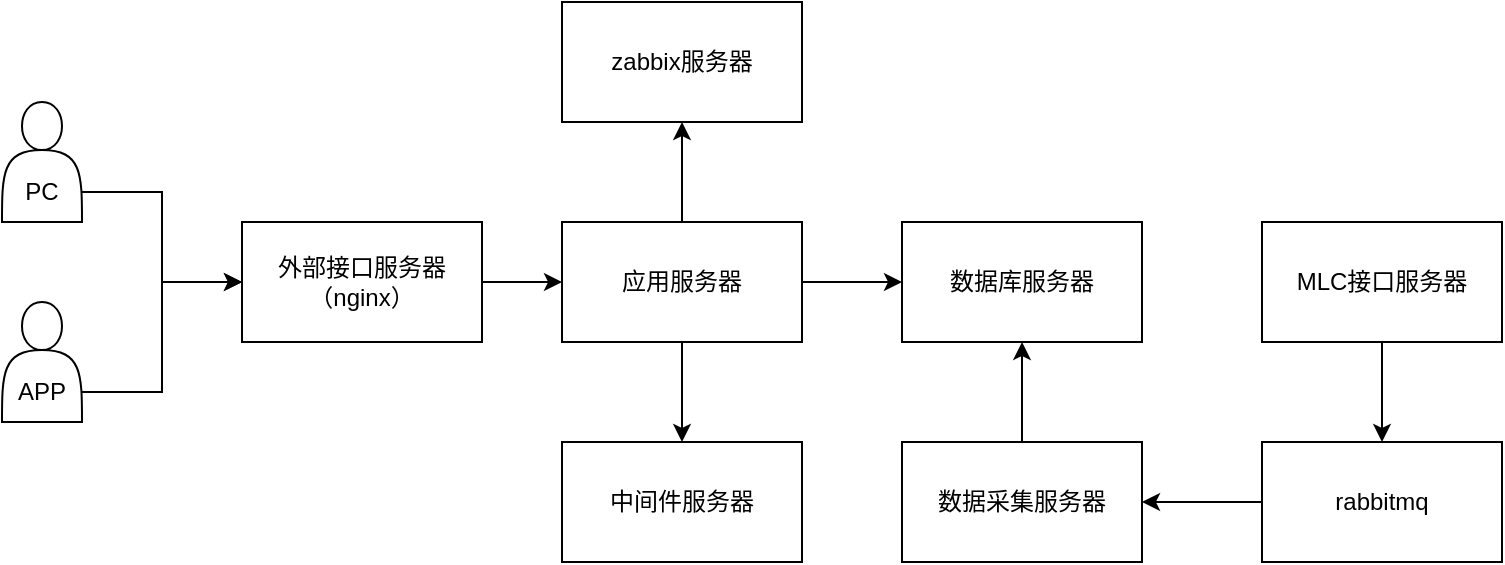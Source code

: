 <mxfile version="28.1.0">
  <diagram name="第 1 页" id="2RuyThAEhglJxkFxUV0l">
    <mxGraphModel dx="1418" dy="756" grid="1" gridSize="10" guides="1" tooltips="1" connect="1" arrows="1" fold="1" page="1" pageScale="1" pageWidth="3300" pageHeight="4681" math="0" shadow="0">
      <root>
        <mxCell id="0" />
        <mxCell id="1" parent="0" />
        <mxCell id="gB7zuMHjYKNp1GyttsT9-7" style="edgeStyle=orthogonalEdgeStyle;rounded=0;orthogonalLoop=1;jettySize=auto;html=1;exitX=1;exitY=0.75;exitDx=0;exitDy=0;" parent="1" source="gB7zuMHjYKNp1GyttsT9-4" target="gB7zuMHjYKNp1GyttsT9-6" edge="1">
          <mxGeometry relative="1" as="geometry" />
        </mxCell>
        <mxCell id="gB7zuMHjYKNp1GyttsT9-4" value="&lt;div&gt;&lt;br&gt;&lt;/div&gt;&lt;div&gt;&lt;br&gt;&lt;/div&gt;PC" style="shape=actor;whiteSpace=wrap;html=1;" parent="1" vertex="1">
          <mxGeometry x="110" y="170" width="40" height="60" as="geometry" />
        </mxCell>
        <mxCell id="gB7zuMHjYKNp1GyttsT9-8" style="edgeStyle=orthogonalEdgeStyle;rounded=0;orthogonalLoop=1;jettySize=auto;html=1;exitX=1;exitY=0.75;exitDx=0;exitDy=0;" parent="1" source="gB7zuMHjYKNp1GyttsT9-5" target="gB7zuMHjYKNp1GyttsT9-6" edge="1">
          <mxGeometry relative="1" as="geometry" />
        </mxCell>
        <mxCell id="gB7zuMHjYKNp1GyttsT9-5" value="&lt;div&gt;&lt;br&gt;&lt;/div&gt;&lt;div&gt;&lt;br&gt;&lt;/div&gt;APP" style="shape=actor;whiteSpace=wrap;html=1;" parent="1" vertex="1">
          <mxGeometry x="110" y="270" width="40" height="60" as="geometry" />
        </mxCell>
        <mxCell id="gB7zuMHjYKNp1GyttsT9-10" style="edgeStyle=orthogonalEdgeStyle;rounded=0;orthogonalLoop=1;jettySize=auto;html=1;" parent="1" source="gB7zuMHjYKNp1GyttsT9-6" target="gB7zuMHjYKNp1GyttsT9-9" edge="1">
          <mxGeometry relative="1" as="geometry" />
        </mxCell>
        <mxCell id="gB7zuMHjYKNp1GyttsT9-6" value="外部接口服务器（nginx）" style="rounded=0;whiteSpace=wrap;html=1;" parent="1" vertex="1">
          <mxGeometry x="230" y="230" width="120" height="60" as="geometry" />
        </mxCell>
        <mxCell id="gB7zuMHjYKNp1GyttsT9-12" style="edgeStyle=orthogonalEdgeStyle;rounded=0;orthogonalLoop=1;jettySize=auto;html=1;" parent="1" source="gB7zuMHjYKNp1GyttsT9-9" target="gB7zuMHjYKNp1GyttsT9-11" edge="1">
          <mxGeometry relative="1" as="geometry" />
        </mxCell>
        <mxCell id="gB7zuMHjYKNp1GyttsT9-14" style="edgeStyle=orthogonalEdgeStyle;rounded=0;orthogonalLoop=1;jettySize=auto;html=1;entryX=0.5;entryY=1;entryDx=0;entryDy=0;" parent="1" source="gB7zuMHjYKNp1GyttsT9-9" target="gB7zuMHjYKNp1GyttsT9-13" edge="1">
          <mxGeometry relative="1" as="geometry" />
        </mxCell>
        <mxCell id="gB7zuMHjYKNp1GyttsT9-16" style="edgeStyle=orthogonalEdgeStyle;rounded=0;orthogonalLoop=1;jettySize=auto;html=1;" parent="1" source="gB7zuMHjYKNp1GyttsT9-9" target="gB7zuMHjYKNp1GyttsT9-15" edge="1">
          <mxGeometry relative="1" as="geometry" />
        </mxCell>
        <mxCell id="gB7zuMHjYKNp1GyttsT9-9" value="应用服务器" style="rounded=0;whiteSpace=wrap;html=1;" parent="1" vertex="1">
          <mxGeometry x="390" y="230" width="120" height="60" as="geometry" />
        </mxCell>
        <mxCell id="gB7zuMHjYKNp1GyttsT9-11" value="数据库服务器" style="rounded=0;whiteSpace=wrap;html=1;" parent="1" vertex="1">
          <mxGeometry x="560" y="230" width="120" height="60" as="geometry" />
        </mxCell>
        <mxCell id="gB7zuMHjYKNp1GyttsT9-13" value="zabbix服务器" style="rounded=0;whiteSpace=wrap;html=1;" parent="1" vertex="1">
          <mxGeometry x="390" y="120" width="120" height="60" as="geometry" />
        </mxCell>
        <mxCell id="gB7zuMHjYKNp1GyttsT9-15" value="中间件服务器" style="rounded=0;whiteSpace=wrap;html=1;" parent="1" vertex="1">
          <mxGeometry x="390" y="340" width="120" height="60" as="geometry" />
        </mxCell>
        <mxCell id="gB7zuMHjYKNp1GyttsT9-19" style="edgeStyle=orthogonalEdgeStyle;rounded=0;orthogonalLoop=1;jettySize=auto;html=1;" parent="1" source="gB7zuMHjYKNp1GyttsT9-17" target="gB7zuMHjYKNp1GyttsT9-18" edge="1">
          <mxGeometry relative="1" as="geometry" />
        </mxCell>
        <mxCell id="gB7zuMHjYKNp1GyttsT9-17" value="MLC接口服务器" style="rounded=0;whiteSpace=wrap;html=1;" parent="1" vertex="1">
          <mxGeometry x="740" y="230" width="120" height="60" as="geometry" />
        </mxCell>
        <mxCell id="gB7zuMHjYKNp1GyttsT9-22" style="edgeStyle=orthogonalEdgeStyle;rounded=0;orthogonalLoop=1;jettySize=auto;html=1;" parent="1" source="gB7zuMHjYKNp1GyttsT9-18" target="gB7zuMHjYKNp1GyttsT9-20" edge="1">
          <mxGeometry relative="1" as="geometry" />
        </mxCell>
        <mxCell id="gB7zuMHjYKNp1GyttsT9-18" value="rabbitmq" style="rounded=0;whiteSpace=wrap;html=1;" parent="1" vertex="1">
          <mxGeometry x="740" y="340" width="120" height="60" as="geometry" />
        </mxCell>
        <mxCell id="gB7zuMHjYKNp1GyttsT9-23" style="edgeStyle=orthogonalEdgeStyle;rounded=0;orthogonalLoop=1;jettySize=auto;html=1;entryX=0.5;entryY=1;entryDx=0;entryDy=0;" parent="1" source="gB7zuMHjYKNp1GyttsT9-20" target="gB7zuMHjYKNp1GyttsT9-11" edge="1">
          <mxGeometry relative="1" as="geometry" />
        </mxCell>
        <mxCell id="gB7zuMHjYKNp1GyttsT9-20" value="数据采集服务器" style="rounded=0;whiteSpace=wrap;html=1;" parent="1" vertex="1">
          <mxGeometry x="560" y="340" width="120" height="60" as="geometry" />
        </mxCell>
      </root>
    </mxGraphModel>
  </diagram>
</mxfile>
